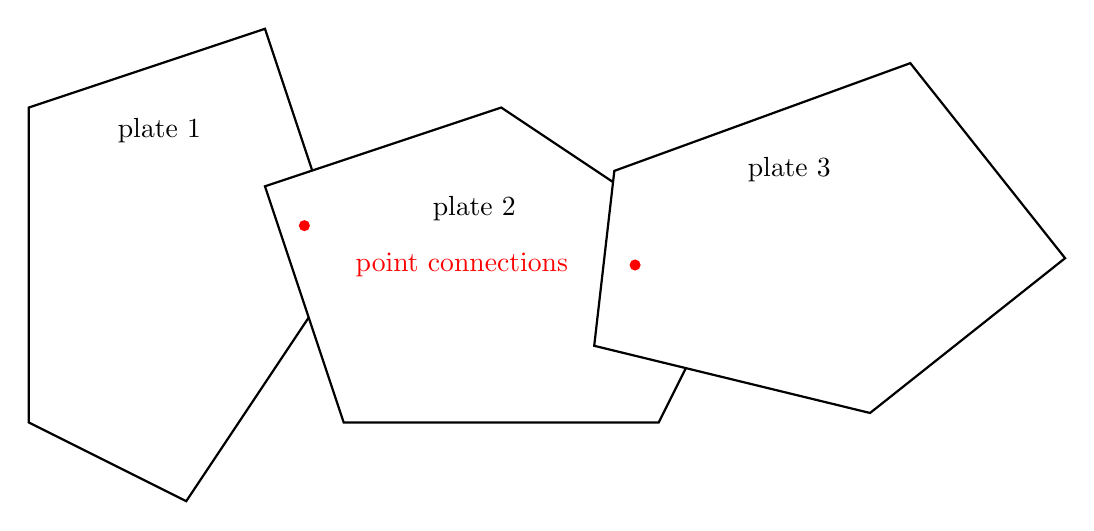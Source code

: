 ﻿\begin{tikzpicture}[>=latex,thick]
\draw[fill=white] (-2,-2) -- +(2,-1)-- +(4,2) -- +(3,5)-- +(0,4) --cycle;
\begin{scope}[rotate around={90:(4,0)}, xshift=4cm]
\draw[fill=white] (-2,-2) -- +(2,-1)-- +(4,2) -- +(3,5)-- +(0,4) --cycle;
\end{scope}
\begin{scope}[rotate around={-70:(8,0)}, xshift=8cm]
\draw[fill=white] (-2,-2) -- +(2,-1)-- +(4,2) -- +(3,5)-- +(0,4) --cycle;
\end{scope}
\fill[red] (1.5,0.5) circle [radius=2pt];
\fill[red] (5.7,0.) circle [radius=2pt];
\node at (-1,2) [below right] {plate 1};
\node at (3,1) [below right] {plate 2};
\node at (7,1.5) [below right] {plate 3};
\node[red] at (3.5,0) {point connections};
\end{tikzpicture}
